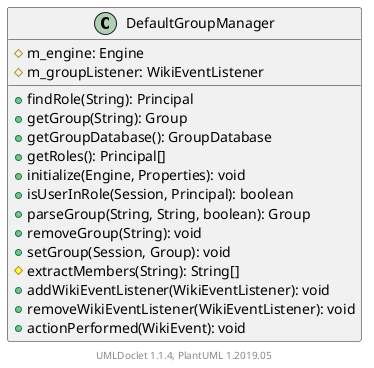 @startuml

    class DefaultGroupManager [[DefaultGroupManager.html]] {
        #m_engine: Engine
        #m_groupListener: WikiEventListener
        +findRole(String): Principal
        +getGroup(String): Group
        +getGroupDatabase(): GroupDatabase
        +getRoles(): Principal[]
        +initialize(Engine, Properties): void
        +isUserInRole(Session, Principal): boolean
        +parseGroup(String, String, boolean): Group
        +removeGroup(String): void
        +setGroup(Session, Group): void
        #extractMembers(String): String[]
        +addWikiEventListener(WikiEventListener): void
        +removeWikiEventListener(WikiEventListener): void
        +actionPerformed(WikiEvent): void
    }


    center footer UMLDoclet 1.1.4, PlantUML 1.2019.05
@enduml
